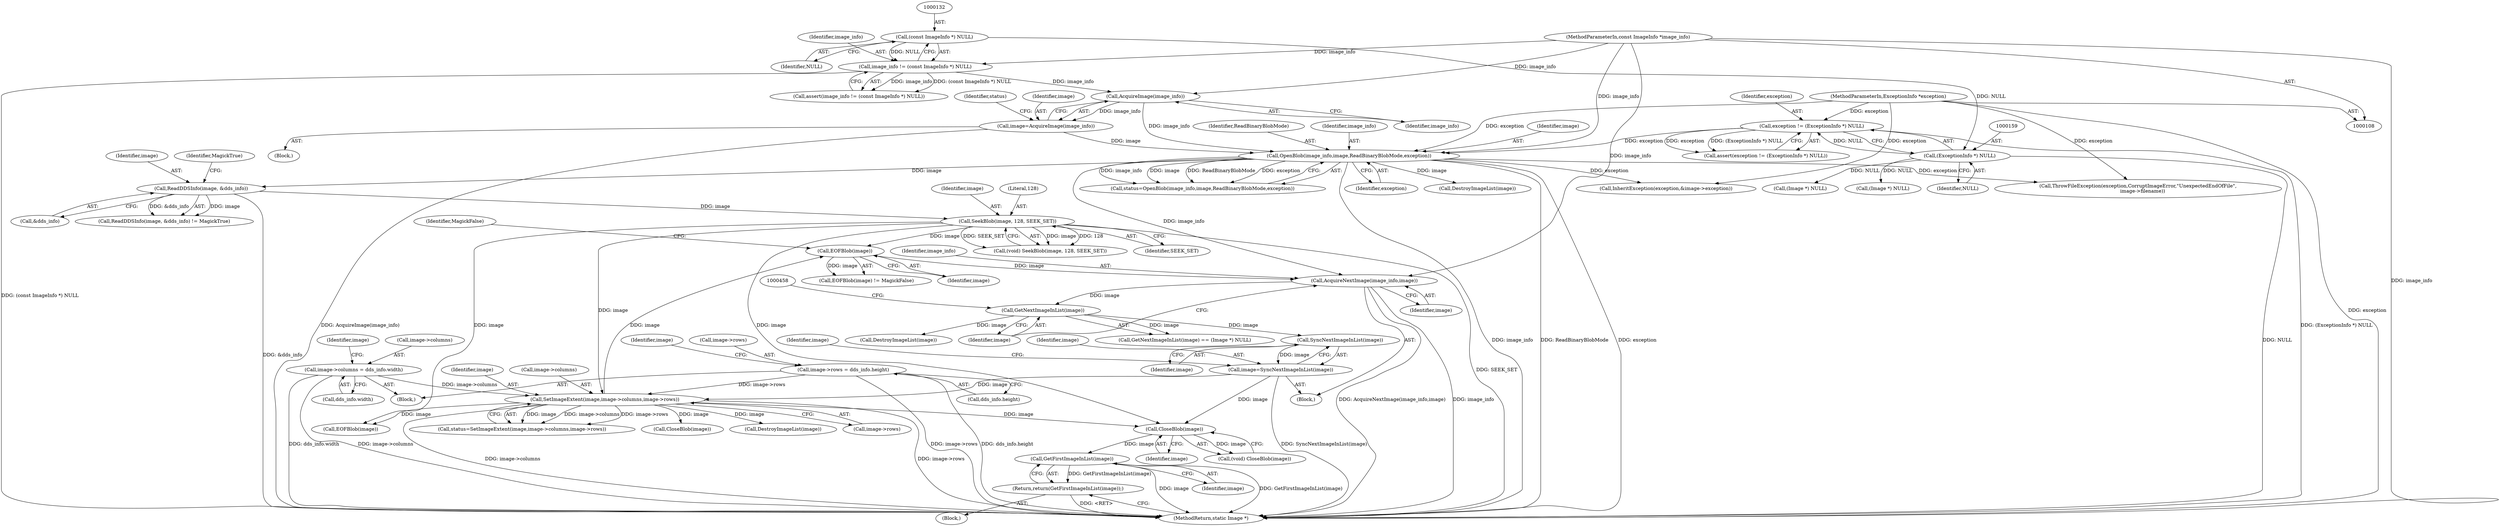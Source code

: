 digraph "0_ImageMagick_504ada82b6fa38a30c846c1c29116af7290decb2@pointer" {
"1000518" [label="(Call,GetFirstImageInList(image))"];
"1000515" [label="(Call,CloseBlob(image))"];
"1000228" [label="(Call,SeekBlob(image, 128, SEEK_SET))"];
"1000193" [label="(Call,ReadDDSInfo(image, &dds_info))"];
"1000173" [label="(Call,OpenBlob(image_info,image,ReadBinaryBlobMode,exception))"];
"1000169" [label="(Call,AcquireImage(image_info))"];
"1000129" [label="(Call,image_info != (const ImageInfo *) NULL)"];
"1000109" [label="(MethodParameterIn,const ImageInfo *image_info)"];
"1000131" [label="(Call,(const ImageInfo *) NULL)"];
"1000167" [label="(Call,image=AcquireImage(image_info))"];
"1000156" [label="(Call,exception != (ExceptionInfo *) NULL)"];
"1000110" [label="(MethodParameterIn,ExceptionInfo *exception)"];
"1000158" [label="(Call,(ExceptionInfo *) NULL)"];
"1000463" [label="(Call,image=SyncNextImageInList(image))"];
"1000465" [label="(Call,SyncNextImageInList(image))"];
"1000455" [label="(Call,GetNextImageInList(image))"];
"1000450" [label="(Call,AcquireNextImage(image_info,image))"];
"1000444" [label="(Call,EOFBlob(image))"];
"1000522" [label="(Call,SetImageExtent(image,image->columns,image->rows))"];
"1000477" [label="(Call,image->columns = dds_info.width)"];
"1000484" [label="(Call,image->rows = dds_info.height)"];
"1000517" [label="(Return,return(GetFirstImageInList(image));)"];
"1000465" [label="(Call,SyncNextImageInList(image))"];
"1000484" [label="(Call,image->rows = dds_info.height)"];
"1000175" [label="(Identifier,image)"];
"1000195" [label="(Call,&dds_info)"];
"1000228" [label="(Call,SeekBlob(image, 128, SEEK_SET))"];
"1000452" [label="(Identifier,image)"];
"1000155" [label="(Call,assert(exception != (ExceptionInfo *) NULL))"];
"1000456" [label="(Identifier,image)"];
"1000177" [label="(Identifier,exception)"];
"1000478" [label="(Call,image->columns)"];
"1000192" [label="(Call,ReadDDSInfo(image, &dds_info) != MagickTrue)"];
"1000111" [label="(Block,)"];
"1000169" [label="(Call,AcquireImage(image_info))"];
"1000513" [label="(Call,(void) CloseBlob(image))"];
"1000486" [label="(Identifier,image)"];
"1000193" [label="(Call,ReadDDSInfo(image, &dds_info))"];
"1000488" [label="(Call,dds_info.height)"];
"1000455" [label="(Call,GetNextImageInList(image))"];
"1000519" [label="(Identifier,image)"];
"1000477" [label="(Call,image->columns = dds_info.width)"];
"1000515" [label="(Call,CloseBlob(image))"];
"1000194" [label="(Identifier,image)"];
"1000226" [label="(Call,(void) SeekBlob(image, 128, SEEK_SET))"];
"1000445" [label="(Identifier,image)"];
"1000516" [label="(Identifier,image)"];
"1000156" [label="(Call,exception != (ExceptionInfo *) NULL)"];
"1000129" [label="(Call,image_info != (const ImageInfo *) NULL)"];
"1000176" [label="(Identifier,ReadBinaryBlobMode)"];
"1000520" [label="(Call,status=SetImageExtent(image,image->columns,image->rows))"];
"1000558" [label="(Call,CloseBlob(image))"];
"1000512" [label="(Block,)"];
"1000469" [label="(Identifier,image)"];
"1000185" [label="(Call,DestroyImageList(image))"];
"1000229" [label="(Identifier,image)"];
"1000450" [label="(Call,AcquireNextImage(image_info,image))"];
"1000128" [label="(Call,assert(image_info != (const ImageInfo *) NULL))"];
"1000542" [label="(Call,DestroyImageList(image))"];
"1000582" [label="(MethodReturn,static Image *)"];
"1000463" [label="(Call,image=SyncNextImageInList(image))"];
"1000158" [label="(Call,(ExceptionInfo *) NULL)"];
"1000171" [label="(Call,status=OpenBlob(image_info,image,ReadBinaryBlobMode,exception))"];
"1000188" [label="(Call,(Image *) NULL)"];
"1000565" [label="(Call,EOFBlob(image))"];
"1000457" [label="(Call,(Image *) NULL)"];
"1000110" [label="(MethodParameterIn,ExceptionInfo *exception)"];
"1000443" [label="(Call,EOFBlob(image) != MagickFalse)"];
"1000173" [label="(Call,OpenBlob(image_info,image,ReadBinaryBlobMode,exception))"];
"1000170" [label="(Identifier,image_info)"];
"1000466" [label="(Identifier,image)"];
"1000464" [label="(Identifier,image)"];
"1000493" [label="(Identifier,image)"];
"1000522" [label="(Call,SetImageExtent(image,image->columns,image->rows))"];
"1000197" [label="(Identifier,MagickTrue)"];
"1000231" [label="(Identifier,SEEK_SET)"];
"1000167" [label="(Call,image=AcquireImage(image_info))"];
"1000454" [label="(Call,GetNextImageInList(image) == (Image *) NULL)"];
"1000451" [label="(Identifier,image_info)"];
"1000109" [label="(MethodParameterIn,const ImageInfo *image_info)"];
"1000446" [label="(Identifier,MagickFalse)"];
"1000157" [label="(Identifier,exception)"];
"1000168" [label="(Identifier,image)"];
"1000436" [label="(Block,)"];
"1000527" [label="(Call,image->rows)"];
"1000160" [label="(Identifier,NULL)"];
"1000174" [label="(Identifier,image_info)"];
"1000517" [label="(Return,return(GetFirstImageInList(image));)"];
"1000131" [label="(Call,(const ImageInfo *) NULL)"];
"1000133" [label="(Identifier,NULL)"];
"1000230" [label="(Literal,128)"];
"1000485" [label="(Call,image->rows)"];
"1000523" [label="(Identifier,image)"];
"1000524" [label="(Call,image->columns)"];
"1000461" [label="(Call,DestroyImageList(image))"];
"1000535" [label="(Call,InheritException(exception,&image->exception))"];
"1000444" [label="(Call,EOFBlob(image))"];
"1000130" [label="(Identifier,image_info)"];
"1000568" [label="(Call,ThrowFileException(exception,CorruptImageError,\"UnexpectedEndOfFile\",\n      image->filename))"];
"1000481" [label="(Call,dds_info.width)"];
"1000172" [label="(Identifier,status)"];
"1000441" [label="(Block,)"];
"1000518" [label="(Call,GetFirstImageInList(image))"];
"1000518" -> "1000517"  [label="AST: "];
"1000518" -> "1000519"  [label="CFG: "];
"1000519" -> "1000518"  [label="AST: "];
"1000517" -> "1000518"  [label="CFG: "];
"1000518" -> "1000582"  [label="DDG: image"];
"1000518" -> "1000582"  [label="DDG: GetFirstImageInList(image)"];
"1000518" -> "1000517"  [label="DDG: GetFirstImageInList(image)"];
"1000515" -> "1000518"  [label="DDG: image"];
"1000515" -> "1000513"  [label="AST: "];
"1000515" -> "1000516"  [label="CFG: "];
"1000516" -> "1000515"  [label="AST: "];
"1000513" -> "1000515"  [label="CFG: "];
"1000515" -> "1000513"  [label="DDG: image"];
"1000228" -> "1000515"  [label="DDG: image"];
"1000463" -> "1000515"  [label="DDG: image"];
"1000522" -> "1000515"  [label="DDG: image"];
"1000228" -> "1000226"  [label="AST: "];
"1000228" -> "1000231"  [label="CFG: "];
"1000229" -> "1000228"  [label="AST: "];
"1000230" -> "1000228"  [label="AST: "];
"1000231" -> "1000228"  [label="AST: "];
"1000226" -> "1000228"  [label="CFG: "];
"1000228" -> "1000582"  [label="DDG: SEEK_SET"];
"1000228" -> "1000226"  [label="DDG: image"];
"1000228" -> "1000226"  [label="DDG: 128"];
"1000228" -> "1000226"  [label="DDG: SEEK_SET"];
"1000193" -> "1000228"  [label="DDG: image"];
"1000228" -> "1000444"  [label="DDG: image"];
"1000228" -> "1000522"  [label="DDG: image"];
"1000228" -> "1000565"  [label="DDG: image"];
"1000193" -> "1000192"  [label="AST: "];
"1000193" -> "1000195"  [label="CFG: "];
"1000194" -> "1000193"  [label="AST: "];
"1000195" -> "1000193"  [label="AST: "];
"1000197" -> "1000193"  [label="CFG: "];
"1000193" -> "1000582"  [label="DDG: &dds_info"];
"1000193" -> "1000192"  [label="DDG: image"];
"1000193" -> "1000192"  [label="DDG: &dds_info"];
"1000173" -> "1000193"  [label="DDG: image"];
"1000173" -> "1000171"  [label="AST: "];
"1000173" -> "1000177"  [label="CFG: "];
"1000174" -> "1000173"  [label="AST: "];
"1000175" -> "1000173"  [label="AST: "];
"1000176" -> "1000173"  [label="AST: "];
"1000177" -> "1000173"  [label="AST: "];
"1000171" -> "1000173"  [label="CFG: "];
"1000173" -> "1000582"  [label="DDG: ReadBinaryBlobMode"];
"1000173" -> "1000582"  [label="DDG: exception"];
"1000173" -> "1000582"  [label="DDG: image_info"];
"1000173" -> "1000171"  [label="DDG: image_info"];
"1000173" -> "1000171"  [label="DDG: image"];
"1000173" -> "1000171"  [label="DDG: ReadBinaryBlobMode"];
"1000173" -> "1000171"  [label="DDG: exception"];
"1000169" -> "1000173"  [label="DDG: image_info"];
"1000109" -> "1000173"  [label="DDG: image_info"];
"1000167" -> "1000173"  [label="DDG: image"];
"1000156" -> "1000173"  [label="DDG: exception"];
"1000110" -> "1000173"  [label="DDG: exception"];
"1000173" -> "1000185"  [label="DDG: image"];
"1000173" -> "1000450"  [label="DDG: image_info"];
"1000173" -> "1000535"  [label="DDG: exception"];
"1000173" -> "1000568"  [label="DDG: exception"];
"1000169" -> "1000167"  [label="AST: "];
"1000169" -> "1000170"  [label="CFG: "];
"1000170" -> "1000169"  [label="AST: "];
"1000167" -> "1000169"  [label="CFG: "];
"1000169" -> "1000167"  [label="DDG: image_info"];
"1000129" -> "1000169"  [label="DDG: image_info"];
"1000109" -> "1000169"  [label="DDG: image_info"];
"1000129" -> "1000128"  [label="AST: "];
"1000129" -> "1000131"  [label="CFG: "];
"1000130" -> "1000129"  [label="AST: "];
"1000131" -> "1000129"  [label="AST: "];
"1000128" -> "1000129"  [label="CFG: "];
"1000129" -> "1000582"  [label="DDG: (const ImageInfo *) NULL"];
"1000129" -> "1000128"  [label="DDG: image_info"];
"1000129" -> "1000128"  [label="DDG: (const ImageInfo *) NULL"];
"1000109" -> "1000129"  [label="DDG: image_info"];
"1000131" -> "1000129"  [label="DDG: NULL"];
"1000109" -> "1000108"  [label="AST: "];
"1000109" -> "1000582"  [label="DDG: image_info"];
"1000109" -> "1000450"  [label="DDG: image_info"];
"1000131" -> "1000133"  [label="CFG: "];
"1000132" -> "1000131"  [label="AST: "];
"1000133" -> "1000131"  [label="AST: "];
"1000131" -> "1000158"  [label="DDG: NULL"];
"1000167" -> "1000111"  [label="AST: "];
"1000168" -> "1000167"  [label="AST: "];
"1000172" -> "1000167"  [label="CFG: "];
"1000167" -> "1000582"  [label="DDG: AcquireImage(image_info)"];
"1000156" -> "1000155"  [label="AST: "];
"1000156" -> "1000158"  [label="CFG: "];
"1000157" -> "1000156"  [label="AST: "];
"1000158" -> "1000156"  [label="AST: "];
"1000155" -> "1000156"  [label="CFG: "];
"1000156" -> "1000582"  [label="DDG: (ExceptionInfo *) NULL"];
"1000156" -> "1000155"  [label="DDG: exception"];
"1000156" -> "1000155"  [label="DDG: (ExceptionInfo *) NULL"];
"1000110" -> "1000156"  [label="DDG: exception"];
"1000158" -> "1000156"  [label="DDG: NULL"];
"1000110" -> "1000108"  [label="AST: "];
"1000110" -> "1000582"  [label="DDG: exception"];
"1000110" -> "1000535"  [label="DDG: exception"];
"1000110" -> "1000568"  [label="DDG: exception"];
"1000158" -> "1000160"  [label="CFG: "];
"1000159" -> "1000158"  [label="AST: "];
"1000160" -> "1000158"  [label="AST: "];
"1000158" -> "1000582"  [label="DDG: NULL"];
"1000158" -> "1000188"  [label="DDG: NULL"];
"1000158" -> "1000457"  [label="DDG: NULL"];
"1000463" -> "1000441"  [label="AST: "];
"1000463" -> "1000465"  [label="CFG: "];
"1000464" -> "1000463"  [label="AST: "];
"1000465" -> "1000463"  [label="AST: "];
"1000469" -> "1000463"  [label="CFG: "];
"1000463" -> "1000582"  [label="DDG: SyncNextImageInList(image)"];
"1000465" -> "1000463"  [label="DDG: image"];
"1000463" -> "1000522"  [label="DDG: image"];
"1000465" -> "1000466"  [label="CFG: "];
"1000466" -> "1000465"  [label="AST: "];
"1000455" -> "1000465"  [label="DDG: image"];
"1000455" -> "1000454"  [label="AST: "];
"1000455" -> "1000456"  [label="CFG: "];
"1000456" -> "1000455"  [label="AST: "];
"1000458" -> "1000455"  [label="CFG: "];
"1000455" -> "1000454"  [label="DDG: image"];
"1000450" -> "1000455"  [label="DDG: image"];
"1000455" -> "1000461"  [label="DDG: image"];
"1000450" -> "1000441"  [label="AST: "];
"1000450" -> "1000452"  [label="CFG: "];
"1000451" -> "1000450"  [label="AST: "];
"1000452" -> "1000450"  [label="AST: "];
"1000456" -> "1000450"  [label="CFG: "];
"1000450" -> "1000582"  [label="DDG: AcquireNextImage(image_info,image)"];
"1000450" -> "1000582"  [label="DDG: image_info"];
"1000444" -> "1000450"  [label="DDG: image"];
"1000444" -> "1000443"  [label="AST: "];
"1000444" -> "1000445"  [label="CFG: "];
"1000445" -> "1000444"  [label="AST: "];
"1000446" -> "1000444"  [label="CFG: "];
"1000444" -> "1000443"  [label="DDG: image"];
"1000522" -> "1000444"  [label="DDG: image"];
"1000522" -> "1000520"  [label="AST: "];
"1000522" -> "1000527"  [label="CFG: "];
"1000523" -> "1000522"  [label="AST: "];
"1000524" -> "1000522"  [label="AST: "];
"1000527" -> "1000522"  [label="AST: "];
"1000520" -> "1000522"  [label="CFG: "];
"1000522" -> "1000582"  [label="DDG: image->columns"];
"1000522" -> "1000582"  [label="DDG: image->rows"];
"1000522" -> "1000520"  [label="DDG: image"];
"1000522" -> "1000520"  [label="DDG: image->columns"];
"1000522" -> "1000520"  [label="DDG: image->rows"];
"1000477" -> "1000522"  [label="DDG: image->columns"];
"1000484" -> "1000522"  [label="DDG: image->rows"];
"1000522" -> "1000542"  [label="DDG: image"];
"1000522" -> "1000558"  [label="DDG: image"];
"1000522" -> "1000565"  [label="DDG: image"];
"1000477" -> "1000436"  [label="AST: "];
"1000477" -> "1000481"  [label="CFG: "];
"1000478" -> "1000477"  [label="AST: "];
"1000481" -> "1000477"  [label="AST: "];
"1000486" -> "1000477"  [label="CFG: "];
"1000477" -> "1000582"  [label="DDG: dds_info.width"];
"1000477" -> "1000582"  [label="DDG: image->columns"];
"1000484" -> "1000436"  [label="AST: "];
"1000484" -> "1000488"  [label="CFG: "];
"1000485" -> "1000484"  [label="AST: "];
"1000488" -> "1000484"  [label="AST: "];
"1000493" -> "1000484"  [label="CFG: "];
"1000484" -> "1000582"  [label="DDG: dds_info.height"];
"1000484" -> "1000582"  [label="DDG: image->rows"];
"1000517" -> "1000512"  [label="AST: "];
"1000582" -> "1000517"  [label="CFG: "];
"1000517" -> "1000582"  [label="DDG: <RET>"];
}
